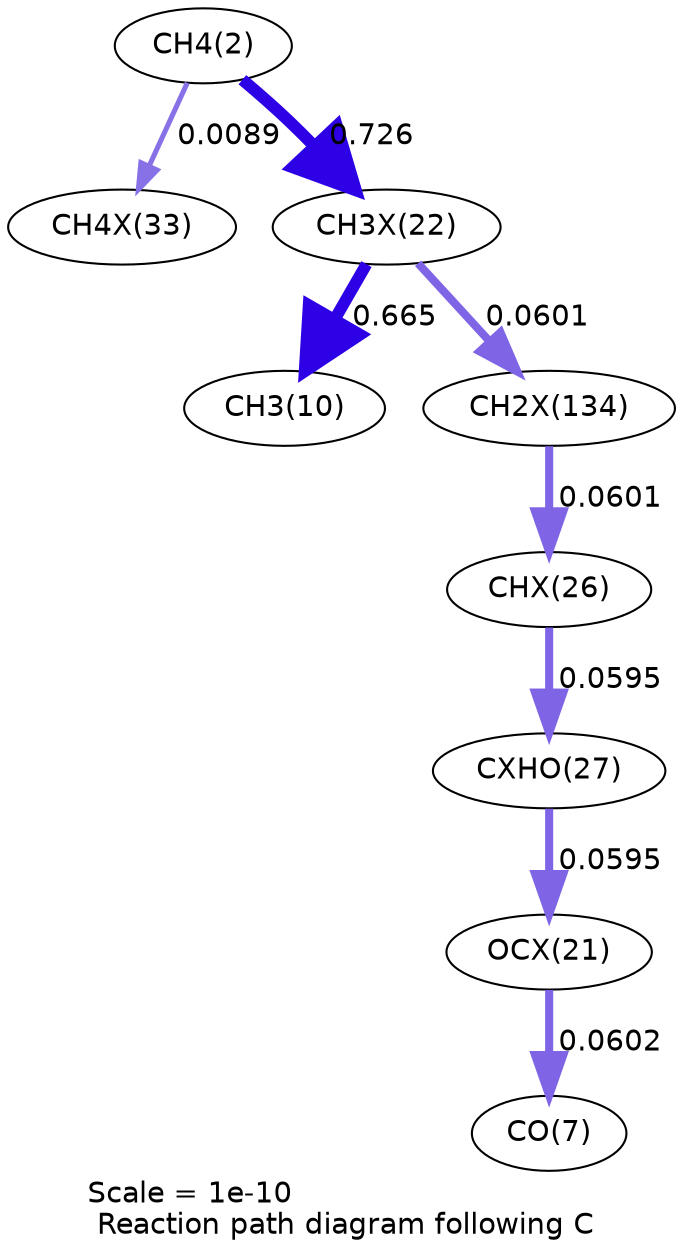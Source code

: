 digraph reaction_paths {
center=1;
s4 -> s40[fontname="Helvetica", penwidth=2.44, arrowsize=1.22, color="0.7, 0.509, 0.9"
, label=" 0.0089"];
s4 -> s36[fontname="Helvetica", penwidth=5.76, arrowsize=2.88, color="0.7, 1.23, 0.9"
, label=" 0.726"];
s36 -> s12[fontname="Helvetica", penwidth=5.69, arrowsize=2.85, color="0.7, 1.17, 0.9"
, label=" 0.665"];
s36 -> s53[fontname="Helvetica", penwidth=3.88, arrowsize=1.94, color="0.7, 0.56, 0.9"
, label=" 0.0601"];
s53 -> s38[fontname="Helvetica", penwidth=3.88, arrowsize=1.94, color="0.7, 0.56, 0.9"
, label=" 0.0601"];
s38 -> s39[fontname="Helvetica", penwidth=3.87, arrowsize=1.94, color="0.7, 0.56, 0.9"
, label=" 0.0595"];
s39 -> s35[fontname="Helvetica", penwidth=3.87, arrowsize=1.93, color="0.7, 0.559, 0.9"
, label=" 0.0595"];
s35 -> s9[fontname="Helvetica", penwidth=3.88, arrowsize=1.94, color="0.7, 0.56, 0.9"
, label=" 0.0602"];
s4 [ fontname="Helvetica", label="CH4(2)"];
s9 [ fontname="Helvetica", label="CO(7)"];
s12 [ fontname="Helvetica", label="CH3(10)"];
s35 [ fontname="Helvetica", label="OCX(21)"];
s36 [ fontname="Helvetica", label="CH3X(22)"];
s38 [ fontname="Helvetica", label="CHX(26)"];
s39 [ fontname="Helvetica", label="CXHO(27)"];
s40 [ fontname="Helvetica", label="CH4X(33)"];
s53 [ fontname="Helvetica", label="CH2X(134)"];
 label = "Scale = 1e-10\l Reaction path diagram following C";
 fontname = "Helvetica";
}
